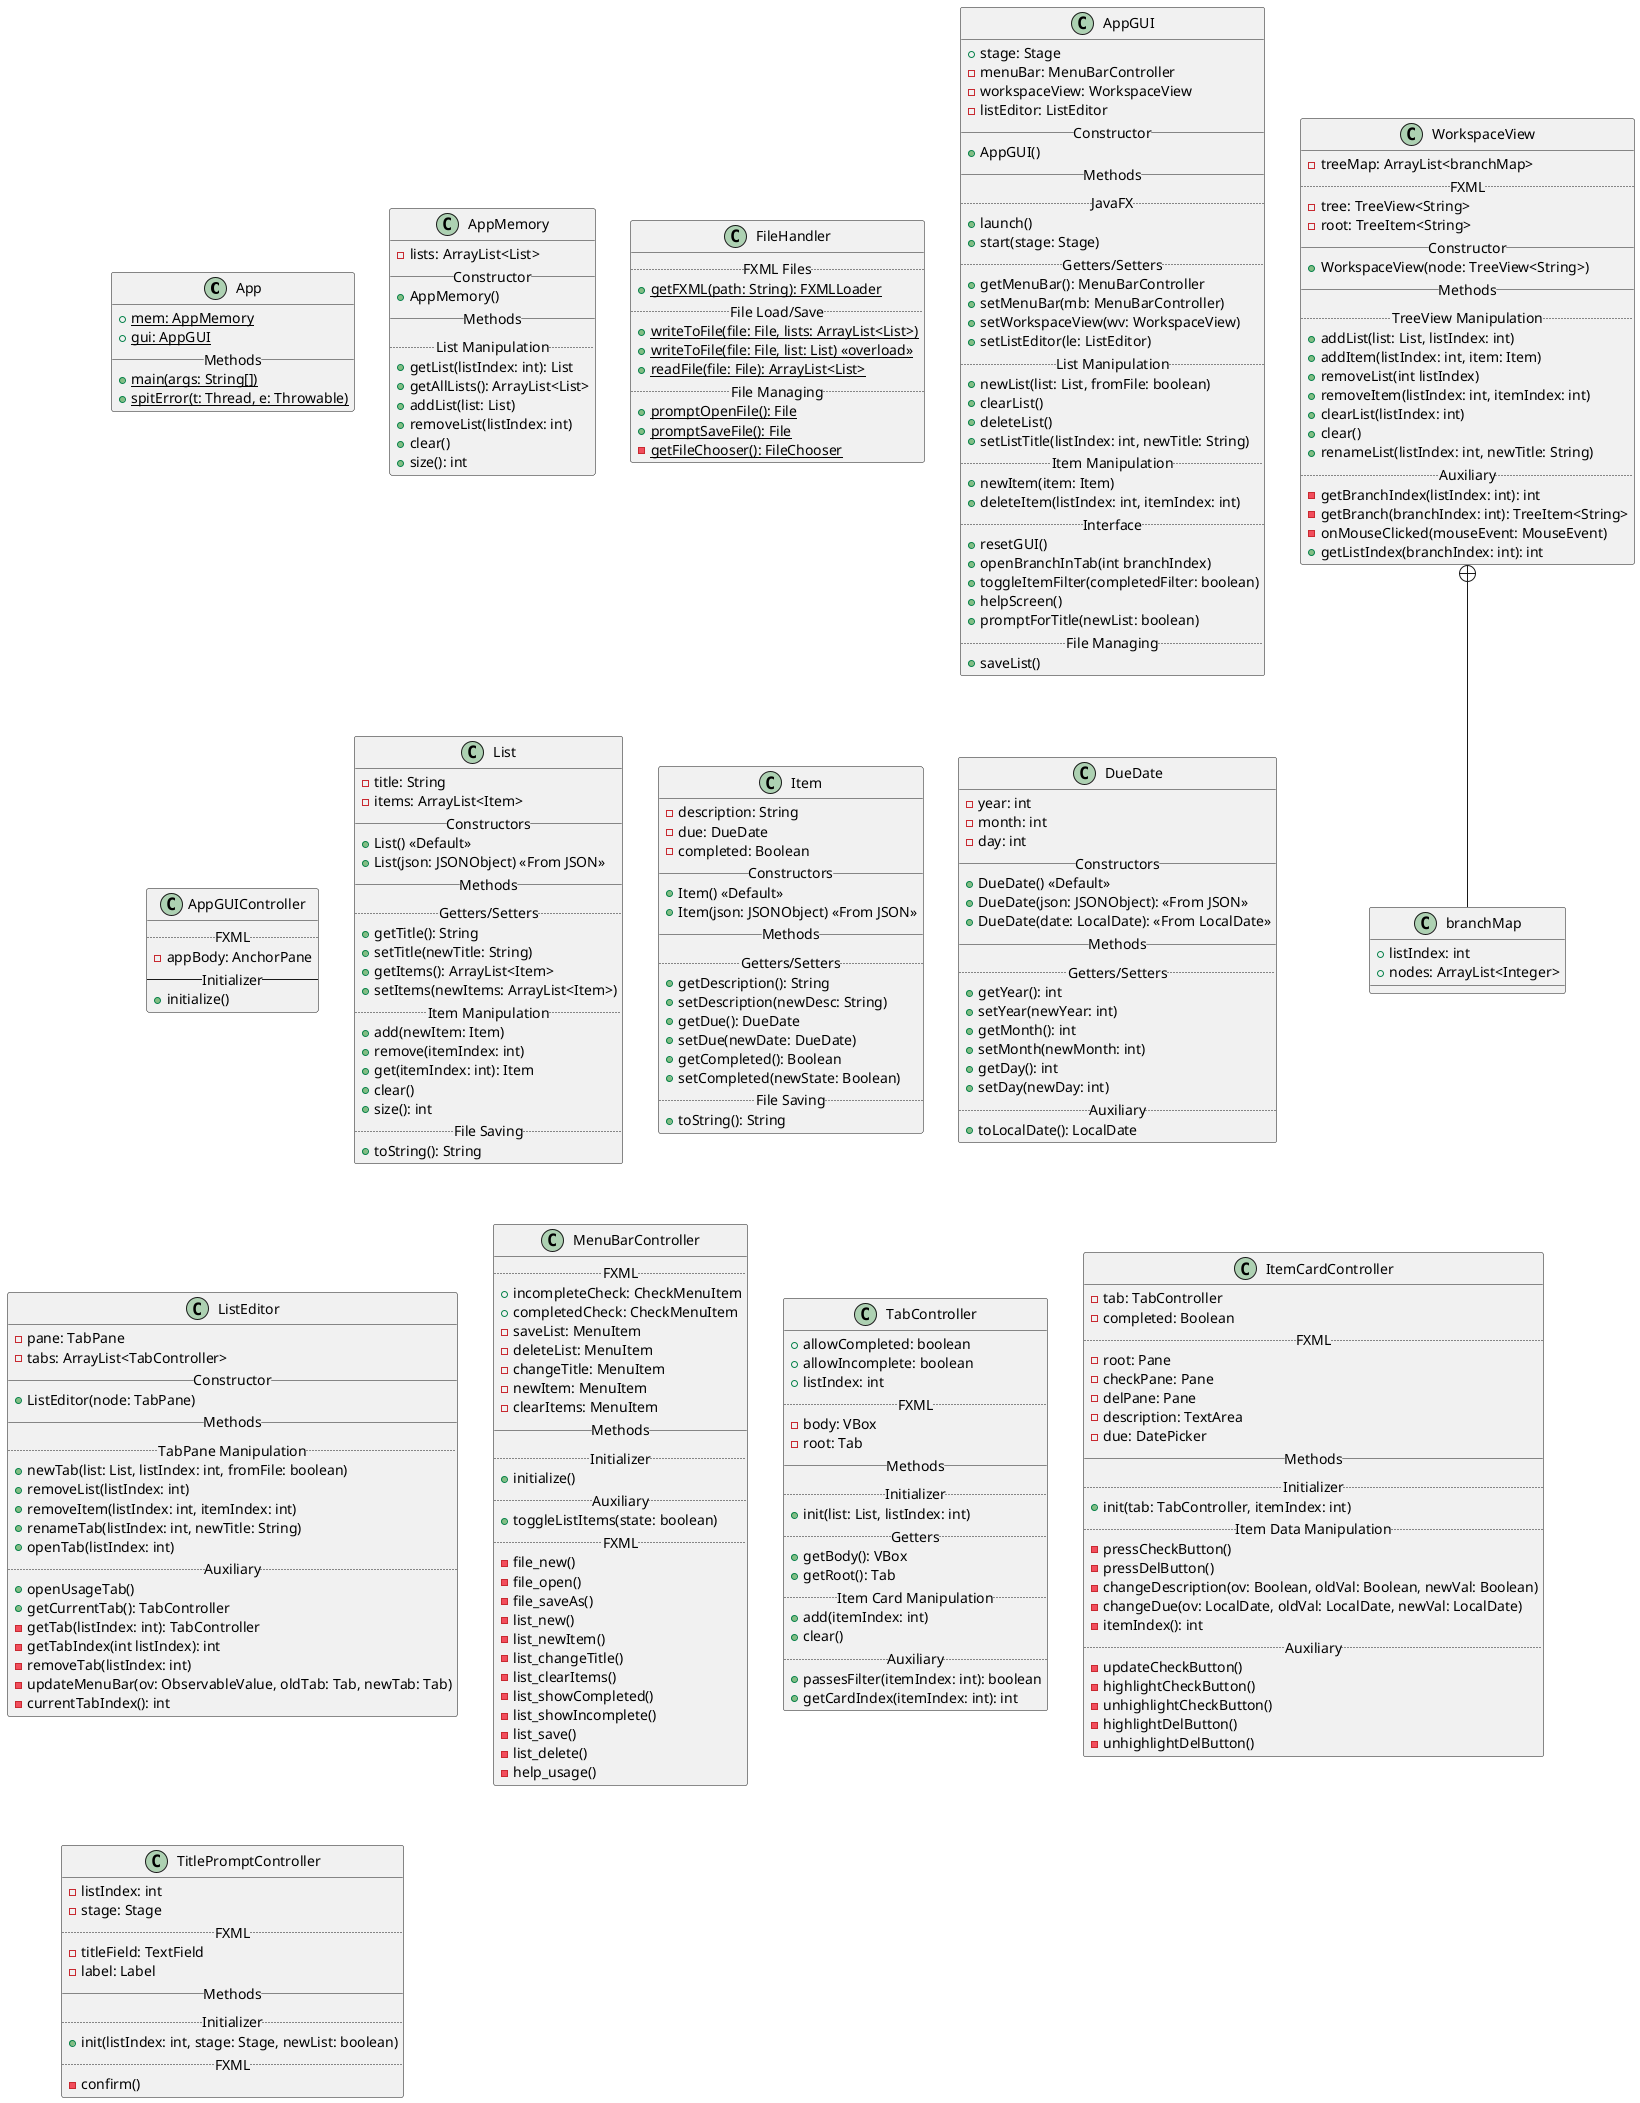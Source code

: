 @startuml
class App {
    +{static}mem: AppMemory
    +{static}gui: AppGUI
    __Methods__
    +{static}main(args: String[])
    +{static}spitError(t: Thread, e: Throwable)
}

class AppMemory {
    -lists: ArrayList<List>
    __Constructor__
    +AppMemory()
    __Methods__
    ..List Manipulation..
    +getList(listIndex: int): List
    +getAllLists(): ArrayList<List>
    +addList(list: List)
    +removeList(listIndex: int)
    +clear()
    +size(): int
}

class FileHandler {
    ..FXML Files..
    +{static} getFXML(path: String): FXMLLoader
    ..File Load/Save..
    +{static} writeToFile(file: File, lists: ArrayList<List>)
    +{static} writeToFile(file: File, list: List) <<overload>>
    +{static} readFile(file: File): ArrayList<List>
    ..File Managing..
    +{static} promptOpenFile(): File
    +{static} promptSaveFile(): File
    -{static} getFileChooser(): FileChooser
}

class AppGUI {
    +stage: Stage
    -menuBar: MenuBarController
    -workspaceView: WorkspaceView
    -listEditor: ListEditor
    __Constructor__
    +AppGUI()
    __Methods__
    ..JavaFX..
    +launch()
    +start(stage: Stage)
    ..Getters/Setters..
    +getMenuBar(): MenuBarController
    +setMenuBar(mb: MenuBarController)
    +setWorkspaceView(wv: WorkspaceView)
    +setListEditor(le: ListEditor)
    ..List Manipulation..
    +newList(list: List, fromFile: boolean)
    +clearList()
    +deleteList()
    +setListTitle(listIndex: int, newTitle: String)
    ..Item Manipulation..
    +newItem(item: Item)
    +deleteItem(listIndex: int, itemIndex: int)
    ..Interface..
    +resetGUI()
    +openBranchInTab(int branchIndex)
    +toggleItemFilter(completedFilter: boolean)
    +helpScreen()
    +promptForTitle(newList: boolean)
    ..File Managing..
    +saveList()
}

class AppGUIController {
    ..FXML..
    -appBody: AnchorPane
    --Initializer--
    +initialize()
}

class List {
    -title: String
    -items: ArrayList<Item>
    __Constructors__
    +List() <<Default>>
    +List(json: JSONObject) <<From JSON>>
    __Methods__
    ..Getters/Setters..
    +getTitle(): String
    +setTitle(newTitle: String)
    +getItems(): ArrayList<Item>
    +setItems(newItems: ArrayList<Item>)
    ..Item Manipulation..
    +add(newItem: Item)
    +remove(itemIndex: int)
    +get(itemIndex: int): Item
    +clear()
    +size(): int
    ..File Saving..
    +toString(): String
}

class Item {
    -description: String
    -due: DueDate
    -completed: Boolean
    __Constructors__
    +Item() <<Default>>
    +Item(json: JSONObject) <<From JSON>>
    __Methods__
    ..Getters/Setters..
    +getDescription(): String
    +setDescription(newDesc: String)
    +getDue(): DueDate
    +setDue(newDate: DueDate)
    +getCompleted(): Boolean
    +setCompleted(newState: Boolean)
    ..File Saving..
    +toString(): String
}

class DueDate {
    -year: int
    -month: int
    -day: int
    __Constructors__
    +DueDate() <<Default>>
    +DueDate(json: JSONObject): <<From JSON>>
    +DueDate(date: LocalDate): <<From LocalDate>>
    __Methods__
    ..Getters/Setters..
    +getYear(): int
    +setYear(newYear: int)
    +getMonth(): int
    +setMonth(newMonth: int)
    +getDay(): int
    +setDay(newDay: int)
    ..Auxiliary..
    +toLocalDate(): LocalDate
}

class ListEditor {
    -pane: TabPane
    -tabs: ArrayList<TabController>
    __Constructor__
    +ListEditor(node: TabPane)
    __Methods__
    ..TabPane Manipulation..
    +newTab(list: List, listIndex: int, fromFile: boolean)
    +removeList(listIndex: int)
    +removeItem(listIndex: int, itemIndex: int)
    +renameTab(listIndex: int, newTitle: String)
    +openTab(listIndex: int)
    ..Auxiliary..
    +openUsageTab()
    +getCurrentTab(): TabController
    -getTab(listIndex: int): TabController
    -getTabIndex(int listIndex): int
    -removeTab(listIndex: int)
    -updateMenuBar(ov: ObservableValue, oldTab: Tab, newTab: Tab)
    -currentTabIndex(): int
}

class WorkspaceView {
    -treeMap: ArrayList<branchMap>
    ..FXML..
    -tree: TreeView<String>
    -root: TreeItem<String>
    __Constructor__
    +WorkspaceView(node: TreeView<String>)
    __Methods__
    ..TreeView Manipulation..
    +addList(list: List, listIndex: int)
    +addItem(listIndex: int, item: Item)
    +removeList(int listIndex)
    +removeItem(listIndex: int, itemIndex: int)
    +clearList(listIndex: int)
    +clear()
    +renameList(listIndex: int, newTitle: String)
    ..Auxiliary..
    -getBranchIndex(listIndex: int): int
    -getBranch(branchIndex: int): TreeItem<String>
    -onMouseClicked(mouseEvent: MouseEvent)
    +getListIndex(branchIndex: int): int
}
WorkspaceView +-- branchMap
class branchMap {
    +listIndex: int
    +nodes: ArrayList<Integer>
}

class MenuBarController {
    ..FXML..
    +incompleteCheck: CheckMenuItem
    +completedCheck: CheckMenuItem
    -saveList: MenuItem
    -deleteList: MenuItem
    -changeTitle: MenuItem
    -newItem: MenuItem
    -clearItems: MenuItem
    __Methods__
    ..Initializer..
    +initialize()
    ..Auxiliary..
    +toggleListItems(state: boolean)
    ..FXML..
    -file_new()
    -file_open()
    -file_saveAs()
    -list_new()
    -list_newItem()
    -list_changeTitle()
    -list_clearItems()
    -list_showCompleted()
    -list_showIncomplete()
    -list_save()
    -list_delete()
    -help_usage()
}

class TabController {
    +allowCompleted: boolean
    +allowIncomplete: boolean
    +listIndex: int
    ..FXML..
    -body: VBox
    -root: Tab
    __Methods__
    ..Initializer..
    +init(list: List, listIndex: int)
    ..Getters..
    +getBody(): VBox
    +getRoot(): Tab
    ..Item Card Manipulation..
    +add(itemIndex: int)
    +clear()
    ..Auxiliary..
    +passesFilter(itemIndex: int): boolean
    +getCardIndex(itemIndex: int): int
}

class ItemCardController {
    -tab: TabController
    -completed: Boolean
    ..FXML..
    -root: Pane
    -checkPane: Pane
    -delPane: Pane
    -description: TextArea
    -due: DatePicker
    __Methods__
    ..Initializer..
    +init(tab: TabController, itemIndex: int)
    ..Item Data Manipulation..
    -pressCheckButton()
    -pressDelButton()
    -changeDescription(ov: Boolean, oldVal: Boolean, newVal: Boolean)
    -changeDue(ov: LocalDate, oldVal: LocalDate, newVal: LocalDate)
    -itemIndex(): int
    ..Auxiliary..
    -updateCheckButton()
    -highlightCheckButton()
    -unhighlightCheckButton()
    -highlightDelButton()
    -unhighlightDelButton()
}

class TitlePromptController {
    -listIndex: int
    -stage: Stage
    ..FXML..
    -titleField: TextField
    -label: Label
    __Methods__
    ..Initializer..
    +init(listIndex: int, stage: Stage, newList: boolean)
    ..FXML..
    -confirm()
}

@enduml